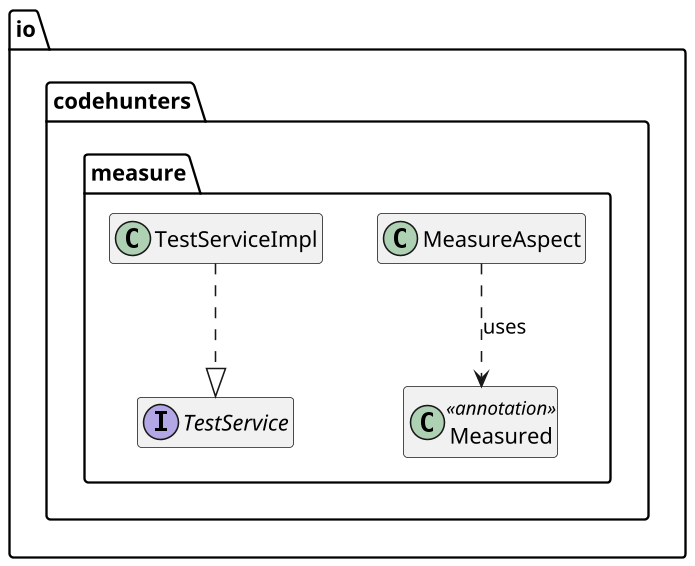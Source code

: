@startuml
' Class diagram for measure-annotation-micrometer
skinparam dpi 150
skinparam shadowing false
hide empty members
skinparam classAttributeIconSize 0

package "io.codehunters.measure" {
  class Measured <<annotation>>
  class MeasureAspect
  interface TestService
  class TestServiceImpl
}

' Relationships based on code
MeasureAspect ..> Measured : uses
TestServiceImpl ..|> TestService

@enduml
